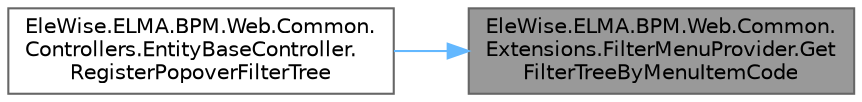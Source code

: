 digraph "EleWise.ELMA.BPM.Web.Common.Extensions.FilterMenuProvider.GetFilterTreeByMenuItemCode"
{
 // LATEX_PDF_SIZE
  bgcolor="transparent";
  edge [fontname=Helvetica,fontsize=10,labelfontname=Helvetica,labelfontsize=10];
  node [fontname=Helvetica,fontsize=10,shape=box,height=0.2,width=0.4];
  rankdir="RL";
  Node1 [id="Node000001",label="EleWise.ELMA.BPM.Web.Common.\lExtensions.FilterMenuProvider.Get\lFilterTreeByMenuItemCode",height=0.2,width=0.4,color="gray40", fillcolor="grey60", style="filled", fontcolor="black",tooltip="Получить дерево фильтров"];
  Node1 -> Node2 [id="edge1_Node000001_Node000002",dir="back",color="steelblue1",style="solid",tooltip=" "];
  Node2 [id="Node000002",label="EleWise.ELMA.BPM.Web.Common.\lControllers.EntityBaseController.\lRegisterPopoverFilterTree",height=0.2,width=0.4,color="grey40", fillcolor="white", style="filled",URL="$class_ele_wise_1_1_e_l_m_a_1_1_b_p_m_1_1_web_1_1_common_1_1_controllers_1_1_entity_base_controller.html#a633fb1831f0e4e337c7715195867b88b",tooltip="Зарегистрировать поповер дерева фильтров"];
}
